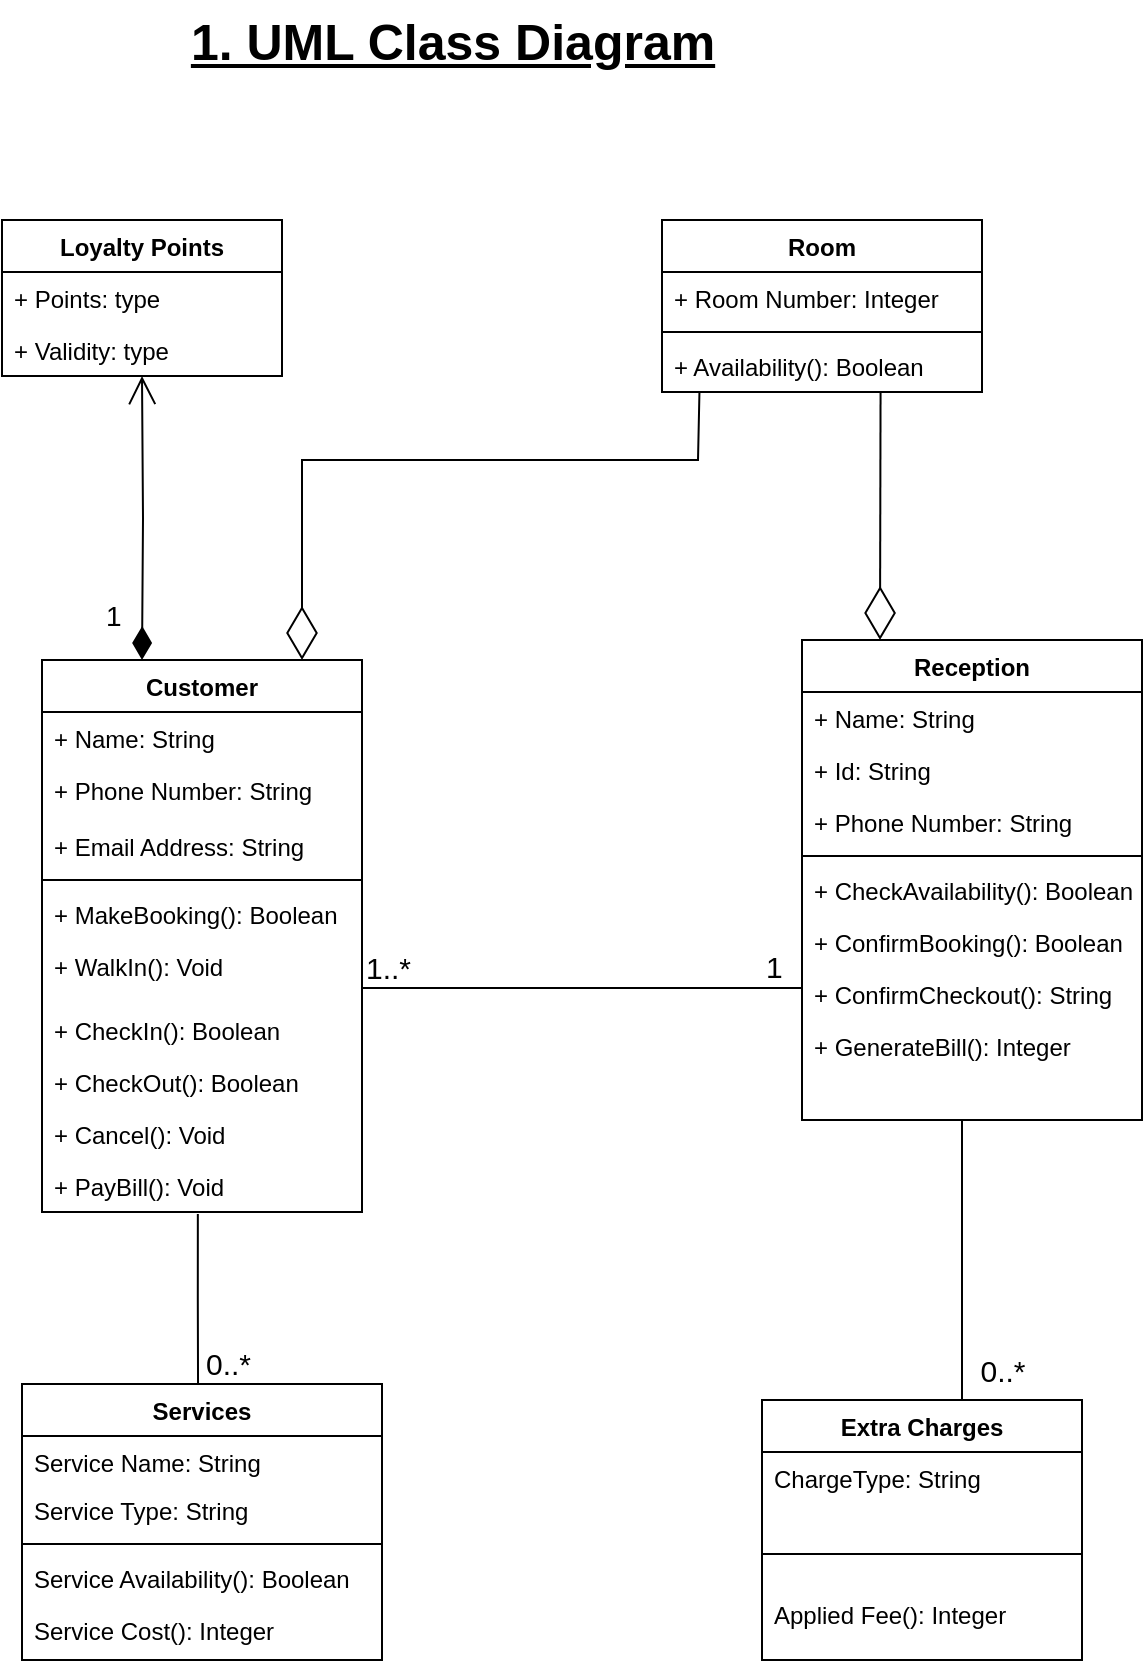 <mxfile version="20.5.1" type="github" pages="3">
  <diagram id="C5RBs43oDa-KdzZeNtuy" name="Page-1">
    <mxGraphModel dx="1303" dy="618" grid="0" gridSize="10" guides="1" tooltips="1" connect="1" arrows="1" fold="1" page="1" pageScale="1" pageWidth="827" pageHeight="1169" background="none" math="0" shadow="0">
      <root>
        <mxCell id="WIyWlLk6GJQsqaUBKTNV-0" />
        <mxCell id="WIyWlLk6GJQsqaUBKTNV-1" parent="WIyWlLk6GJQsqaUBKTNV-0" />
        <mxCell id="zkfFHV4jXpPFQw0GAbJ--0" value="Customer" style="swimlane;fontStyle=1;align=center;verticalAlign=top;childLayout=stackLayout;horizontal=1;startSize=26;horizontalStack=0;resizeParent=1;resizeLast=0;collapsible=1;marginBottom=0;rounded=0;shadow=0;strokeWidth=1;" parent="WIyWlLk6GJQsqaUBKTNV-1" vertex="1">
          <mxGeometry x="180" y="380" width="160" height="276" as="geometry">
            <mxRectangle x="230" y="140" width="160" height="26" as="alternateBounds" />
          </mxGeometry>
        </mxCell>
        <mxCell id="zkfFHV4jXpPFQw0GAbJ--1" value="+ Name: String" style="text;align=left;verticalAlign=top;spacingLeft=4;spacingRight=4;overflow=hidden;rotatable=0;points=[[0,0.5],[1,0.5]];portConstraint=eastwest;" parent="zkfFHV4jXpPFQw0GAbJ--0" vertex="1">
          <mxGeometry y="26" width="160" height="26" as="geometry" />
        </mxCell>
        <mxCell id="zkfFHV4jXpPFQw0GAbJ--2" value="+ Phone Number: String" style="text;align=left;verticalAlign=top;spacingLeft=4;spacingRight=4;overflow=hidden;rotatable=0;points=[[0,0.5],[1,0.5]];portConstraint=eastwest;rounded=0;shadow=0;html=0;" parent="zkfFHV4jXpPFQw0GAbJ--0" vertex="1">
          <mxGeometry y="52" width="160" height="28" as="geometry" />
        </mxCell>
        <mxCell id="zkfFHV4jXpPFQw0GAbJ--3" value="+ Email Address: String" style="text;align=left;verticalAlign=top;spacingLeft=4;spacingRight=4;overflow=hidden;rotatable=0;points=[[0,0.5],[1,0.5]];portConstraint=eastwest;rounded=0;shadow=0;html=0;" parent="zkfFHV4jXpPFQw0GAbJ--0" vertex="1">
          <mxGeometry y="80" width="160" height="26" as="geometry" />
        </mxCell>
        <mxCell id="zkfFHV4jXpPFQw0GAbJ--4" value="" style="line;html=1;strokeWidth=1;align=left;verticalAlign=middle;spacingTop=-1;spacingLeft=3;spacingRight=3;rotatable=0;labelPosition=right;points=[];portConstraint=eastwest;" parent="zkfFHV4jXpPFQw0GAbJ--0" vertex="1">
          <mxGeometry y="106" width="160" height="8" as="geometry" />
        </mxCell>
        <mxCell id="zkfFHV4jXpPFQw0GAbJ--5" value="+ MakeBooking(): Boolean" style="text;align=left;verticalAlign=top;spacingLeft=4;spacingRight=4;overflow=hidden;rotatable=0;points=[[0,0.5],[1,0.5]];portConstraint=eastwest;" parent="zkfFHV4jXpPFQw0GAbJ--0" vertex="1">
          <mxGeometry y="114" width="160" height="26" as="geometry" />
        </mxCell>
        <mxCell id="o0_m31o2pKxFOvR9otT_-13" value="+ WalkIn(): Void" style="text;align=left;verticalAlign=top;spacingLeft=4;spacingRight=4;overflow=hidden;rotatable=0;points=[[0,0.5],[1,0.5]];portConstraint=eastwest;" vertex="1" parent="zkfFHV4jXpPFQw0GAbJ--0">
          <mxGeometry y="140" width="160" height="32" as="geometry" />
        </mxCell>
        <mxCell id="o0_m31o2pKxFOvR9otT_-19" value="+ CheckIn(): Boolean" style="text;align=left;verticalAlign=top;spacingLeft=4;spacingRight=4;overflow=hidden;rotatable=0;points=[[0,0.5],[1,0.5]];portConstraint=eastwest;" vertex="1" parent="zkfFHV4jXpPFQw0GAbJ--0">
          <mxGeometry y="172" width="160" height="26" as="geometry" />
        </mxCell>
        <mxCell id="o0_m31o2pKxFOvR9otT_-20" value="+ CheckOut(): Boolean" style="text;align=left;verticalAlign=top;spacingLeft=4;spacingRight=4;overflow=hidden;rotatable=0;points=[[0,0.5],[1,0.5]];portConstraint=eastwest;" vertex="1" parent="zkfFHV4jXpPFQw0GAbJ--0">
          <mxGeometry y="198" width="160" height="26" as="geometry" />
        </mxCell>
        <mxCell id="o0_m31o2pKxFOvR9otT_-21" value="+ Cancel(): Void" style="text;align=left;verticalAlign=top;spacingLeft=4;spacingRight=4;overflow=hidden;rotatable=0;points=[[0,0.5],[1,0.5]];portConstraint=eastwest;" vertex="1" parent="zkfFHV4jXpPFQw0GAbJ--0">
          <mxGeometry y="224" width="160" height="26" as="geometry" />
        </mxCell>
        <mxCell id="o0_m31o2pKxFOvR9otT_-22" value="+ PayBill(): Void" style="text;align=left;verticalAlign=top;spacingLeft=4;spacingRight=4;overflow=hidden;rotatable=0;points=[[0,0.5],[1,0.5]];portConstraint=eastwest;" vertex="1" parent="zkfFHV4jXpPFQw0GAbJ--0">
          <mxGeometry y="250" width="160" height="26" as="geometry" />
        </mxCell>
        <mxCell id="zkfFHV4jXpPFQw0GAbJ--6" value="Services" style="swimlane;fontStyle=1;align=center;verticalAlign=top;childLayout=stackLayout;horizontal=1;startSize=26;horizontalStack=0;resizeParent=1;resizeLast=0;collapsible=1;marginBottom=0;rounded=0;shadow=0;strokeWidth=1;" parent="WIyWlLk6GJQsqaUBKTNV-1" vertex="1">
          <mxGeometry x="170" y="742" width="180" height="138" as="geometry">
            <mxRectangle x="130" y="380" width="160" height="26" as="alternateBounds" />
          </mxGeometry>
        </mxCell>
        <mxCell id="zkfFHV4jXpPFQw0GAbJ--7" value="Service Name: String" style="text;align=left;verticalAlign=top;spacingLeft=4;spacingRight=4;overflow=hidden;rotatable=0;points=[[0,0.5],[1,0.5]];portConstraint=eastwest;" parent="zkfFHV4jXpPFQw0GAbJ--6" vertex="1">
          <mxGeometry y="26" width="180" height="24" as="geometry" />
        </mxCell>
        <mxCell id="zkfFHV4jXpPFQw0GAbJ--8" value="Service Type: String" style="text;align=left;verticalAlign=top;spacingLeft=4;spacingRight=4;overflow=hidden;rotatable=0;points=[[0,0.5],[1,0.5]];portConstraint=eastwest;rounded=0;shadow=0;html=0;" parent="zkfFHV4jXpPFQw0GAbJ--6" vertex="1">
          <mxGeometry y="50" width="180" height="26" as="geometry" />
        </mxCell>
        <mxCell id="zkfFHV4jXpPFQw0GAbJ--9" value="" style="line;html=1;strokeWidth=1;align=left;verticalAlign=middle;spacingTop=-1;spacingLeft=3;spacingRight=3;rotatable=0;labelPosition=right;points=[];portConstraint=eastwest;" parent="zkfFHV4jXpPFQw0GAbJ--6" vertex="1">
          <mxGeometry y="76" width="180" height="8" as="geometry" />
        </mxCell>
        <mxCell id="zkfFHV4jXpPFQw0GAbJ--10" value="Service Availability(): Boolean" style="text;align=left;verticalAlign=top;spacingLeft=4;spacingRight=4;overflow=hidden;rotatable=0;points=[[0,0.5],[1,0.5]];portConstraint=eastwest;fontStyle=0" parent="zkfFHV4jXpPFQw0GAbJ--6" vertex="1">
          <mxGeometry y="84" width="180" height="26" as="geometry" />
        </mxCell>
        <mxCell id="zkfFHV4jXpPFQw0GAbJ--11" value="Service Cost(): Integer" style="text;align=left;verticalAlign=top;spacingLeft=4;spacingRight=4;overflow=hidden;rotatable=0;points=[[0,0.5],[1,0.5]];portConstraint=eastwest;" parent="zkfFHV4jXpPFQw0GAbJ--6" vertex="1">
          <mxGeometry y="110" width="180" height="26" as="geometry" />
        </mxCell>
        <mxCell id="zkfFHV4jXpPFQw0GAbJ--13" value="Extra Charges" style="swimlane;fontStyle=1;align=center;verticalAlign=top;childLayout=stackLayout;horizontal=1;startSize=26;horizontalStack=0;resizeParent=1;resizeLast=0;collapsible=1;marginBottom=0;rounded=0;shadow=0;strokeWidth=1;" parent="WIyWlLk6GJQsqaUBKTNV-1" vertex="1">
          <mxGeometry x="540" y="750" width="160" height="130" as="geometry">
            <mxRectangle x="340" y="380" width="170" height="26" as="alternateBounds" />
          </mxGeometry>
        </mxCell>
        <mxCell id="zkfFHV4jXpPFQw0GAbJ--14" value="ChargeType: String" style="text;align=left;verticalAlign=top;spacingLeft=4;spacingRight=4;overflow=hidden;rotatable=0;points=[[0,0.5],[1,0.5]];portConstraint=eastwest;" parent="zkfFHV4jXpPFQw0GAbJ--13" vertex="1">
          <mxGeometry y="26" width="160" height="34" as="geometry" />
        </mxCell>
        <mxCell id="zkfFHV4jXpPFQw0GAbJ--15" value="" style="line;html=1;strokeWidth=1;align=left;verticalAlign=middle;spacingTop=-1;spacingLeft=3;spacingRight=3;rotatable=0;labelPosition=right;points=[];portConstraint=eastwest;" parent="zkfFHV4jXpPFQw0GAbJ--13" vertex="1">
          <mxGeometry y="60" width="160" height="34" as="geometry" />
        </mxCell>
        <mxCell id="o0_m31o2pKxFOvR9otT_-31" value="Applied Fee(): Integer" style="text;align=left;verticalAlign=top;spacingLeft=4;spacingRight=4;overflow=hidden;rotatable=0;points=[[0,0.5],[1,0.5]];portConstraint=eastwest;" vertex="1" parent="zkfFHV4jXpPFQw0GAbJ--13">
          <mxGeometry y="94" width="160" height="26" as="geometry" />
        </mxCell>
        <mxCell id="zkfFHV4jXpPFQw0GAbJ--17" value="Reception" style="swimlane;fontStyle=1;align=center;verticalAlign=top;childLayout=stackLayout;horizontal=1;startSize=26;horizontalStack=0;resizeParent=1;resizeLast=0;collapsible=1;marginBottom=0;rounded=0;shadow=0;strokeWidth=1;" parent="WIyWlLk6GJQsqaUBKTNV-1" vertex="1">
          <mxGeometry x="560" y="370" width="170" height="240" as="geometry">
            <mxRectangle x="550" y="140" width="160" height="26" as="alternateBounds" />
          </mxGeometry>
        </mxCell>
        <mxCell id="zkfFHV4jXpPFQw0GAbJ--18" value="+ Name: String" style="text;align=left;verticalAlign=top;spacingLeft=4;spacingRight=4;overflow=hidden;rotatable=0;points=[[0,0.5],[1,0.5]];portConstraint=eastwest;" parent="zkfFHV4jXpPFQw0GAbJ--17" vertex="1">
          <mxGeometry y="26" width="170" height="26" as="geometry" />
        </mxCell>
        <mxCell id="zkfFHV4jXpPFQw0GAbJ--19" value="+ Id: String" style="text;align=left;verticalAlign=top;spacingLeft=4;spacingRight=4;overflow=hidden;rotatable=0;points=[[0,0.5],[1,0.5]];portConstraint=eastwest;rounded=0;shadow=0;html=0;" parent="zkfFHV4jXpPFQw0GAbJ--17" vertex="1">
          <mxGeometry y="52" width="170" height="26" as="geometry" />
        </mxCell>
        <mxCell id="zkfFHV4jXpPFQw0GAbJ--20" value="+ Phone Number: String" style="text;align=left;verticalAlign=top;spacingLeft=4;spacingRight=4;overflow=hidden;rotatable=0;points=[[0,0.5],[1,0.5]];portConstraint=eastwest;rounded=0;shadow=0;html=0;" parent="zkfFHV4jXpPFQw0GAbJ--17" vertex="1">
          <mxGeometry y="78" width="170" height="26" as="geometry" />
        </mxCell>
        <mxCell id="zkfFHV4jXpPFQw0GAbJ--23" value="" style="line;html=1;strokeWidth=1;align=left;verticalAlign=middle;spacingTop=-1;spacingLeft=3;spacingRight=3;rotatable=0;labelPosition=right;points=[];portConstraint=eastwest;" parent="zkfFHV4jXpPFQw0GAbJ--17" vertex="1">
          <mxGeometry y="104" width="170" height="8" as="geometry" />
        </mxCell>
        <mxCell id="zkfFHV4jXpPFQw0GAbJ--24" value="+ CheckAvailability(): Boolean" style="text;align=left;verticalAlign=top;spacingLeft=4;spacingRight=4;overflow=hidden;rotatable=0;points=[[0,0.5],[1,0.5]];portConstraint=eastwest;" parent="zkfFHV4jXpPFQw0GAbJ--17" vertex="1">
          <mxGeometry y="112" width="170" height="26" as="geometry" />
        </mxCell>
        <mxCell id="zkfFHV4jXpPFQw0GAbJ--25" value="+ ConfirmBooking(): Boolean&#xa;" style="text;align=left;verticalAlign=top;spacingLeft=4;spacingRight=4;overflow=hidden;rotatable=0;points=[[0,0.5],[1,0.5]];portConstraint=eastwest;" parent="zkfFHV4jXpPFQw0GAbJ--17" vertex="1">
          <mxGeometry y="138" width="170" height="26" as="geometry" />
        </mxCell>
        <mxCell id="o0_m31o2pKxFOvR9otT_-23" value="+ ConfirmCheckout(): String&#xa;" style="text;align=left;verticalAlign=top;spacingLeft=4;spacingRight=4;overflow=hidden;rotatable=0;points=[[0,0.5],[1,0.5]];portConstraint=eastwest;" vertex="1" parent="zkfFHV4jXpPFQw0GAbJ--17">
          <mxGeometry y="164" width="170" height="26" as="geometry" />
        </mxCell>
        <mxCell id="o0_m31o2pKxFOvR9otT_-24" value="+ GenerateBill(): Integer&#xa;" style="text;align=left;verticalAlign=top;spacingLeft=4;spacingRight=4;overflow=hidden;rotatable=0;points=[[0,0.5],[1,0.5]];portConstraint=eastwest;" vertex="1" parent="zkfFHV4jXpPFQw0GAbJ--17">
          <mxGeometry y="190" width="170" height="26" as="geometry" />
        </mxCell>
        <mxCell id="o0_m31o2pKxFOvR9otT_-14" value="Room" style="swimlane;fontStyle=1;align=center;verticalAlign=top;childLayout=stackLayout;horizontal=1;startSize=26;horizontalStack=0;resizeParent=1;resizeParentMax=0;resizeLast=0;collapsible=1;marginBottom=0;" vertex="1" parent="WIyWlLk6GJQsqaUBKTNV-1">
          <mxGeometry x="490" y="160" width="160" height="86" as="geometry" />
        </mxCell>
        <mxCell id="o0_m31o2pKxFOvR9otT_-15" value="+ Room Number: Integer" style="text;strokeColor=none;fillColor=none;align=left;verticalAlign=top;spacingLeft=4;spacingRight=4;overflow=hidden;rotatable=0;points=[[0,0.5],[1,0.5]];portConstraint=eastwest;" vertex="1" parent="o0_m31o2pKxFOvR9otT_-14">
          <mxGeometry y="26" width="160" height="26" as="geometry" />
        </mxCell>
        <mxCell id="o0_m31o2pKxFOvR9otT_-16" value="" style="line;strokeWidth=1;fillColor=none;align=left;verticalAlign=middle;spacingTop=-1;spacingLeft=3;spacingRight=3;rotatable=0;labelPosition=right;points=[];portConstraint=eastwest;strokeColor=inherit;" vertex="1" parent="o0_m31o2pKxFOvR9otT_-14">
          <mxGeometry y="52" width="160" height="8" as="geometry" />
        </mxCell>
        <mxCell id="o0_m31o2pKxFOvR9otT_-17" value="+ Availability(): Boolean" style="text;strokeColor=none;fillColor=none;align=left;verticalAlign=top;spacingLeft=4;spacingRight=4;overflow=hidden;rotatable=0;points=[[0,0.5],[1,0.5]];portConstraint=eastwest;" vertex="1" parent="o0_m31o2pKxFOvR9otT_-14">
          <mxGeometry y="60" width="160" height="26" as="geometry" />
        </mxCell>
        <mxCell id="o0_m31o2pKxFOvR9otT_-39" value="Loyalty Points" style="swimlane;fontStyle=1;childLayout=stackLayout;horizontal=1;startSize=26;fillColor=none;horizontalStack=0;resizeParent=1;resizeParentMax=0;resizeLast=0;collapsible=1;marginBottom=0;" vertex="1" parent="WIyWlLk6GJQsqaUBKTNV-1">
          <mxGeometry x="160" y="160" width="140" height="78" as="geometry" />
        </mxCell>
        <mxCell id="o0_m31o2pKxFOvR9otT_-40" value="+ Points: type" style="text;strokeColor=none;fillColor=none;align=left;verticalAlign=top;spacingLeft=4;spacingRight=4;overflow=hidden;rotatable=0;points=[[0,0.5],[1,0.5]];portConstraint=eastwest;" vertex="1" parent="o0_m31o2pKxFOvR9otT_-39">
          <mxGeometry y="26" width="140" height="26" as="geometry" />
        </mxCell>
        <mxCell id="o0_m31o2pKxFOvR9otT_-41" value="+ Validity: type" style="text;strokeColor=none;fillColor=none;align=left;verticalAlign=top;spacingLeft=4;spacingRight=4;overflow=hidden;rotatable=0;points=[[0,0.5],[1,0.5]];portConstraint=eastwest;" vertex="1" parent="o0_m31o2pKxFOvR9otT_-39">
          <mxGeometry y="52" width="140" height="26" as="geometry" />
        </mxCell>
        <mxCell id="o0_m31o2pKxFOvR9otT_-44" value="0..*" style="resizable=0;align=left;verticalAlign=bottom;labelBackgroundColor=none;fontSize=15;" connectable="0" vertex="1" parent="WIyWlLk6GJQsqaUBKTNV-1">
          <mxGeometry x="260" y="742" as="geometry" />
        </mxCell>
        <mxCell id="o0_m31o2pKxFOvR9otT_-46" value="1" style="endArrow=open;html=1;endSize=12;startArrow=diamondThin;startSize=14;startFill=1;edgeStyle=orthogonalEdgeStyle;align=left;verticalAlign=bottom;rounded=0;fontSize=14;entryX=0.5;entryY=1;entryDx=0;entryDy=0;" edge="1" parent="WIyWlLk6GJQsqaUBKTNV-1" target="o0_m31o2pKxFOvR9otT_-39">
          <mxGeometry x="-0.849" y="20" relative="1" as="geometry">
            <mxPoint x="230" y="380" as="sourcePoint" />
            <mxPoint x="200" y="290" as="targetPoint" />
            <mxPoint as="offset" />
          </mxGeometry>
        </mxCell>
        <mxCell id="o0_m31o2pKxFOvR9otT_-47" value="" style="line;strokeWidth=1;fillColor=none;align=left;verticalAlign=middle;spacingTop=-1;spacingLeft=3;spacingRight=3;rotatable=0;labelPosition=right;points=[];portConstraint=eastwest;strokeColor=inherit;fontSize=14;" vertex="1" parent="WIyWlLk6GJQsqaUBKTNV-1">
          <mxGeometry x="340" y="540" width="220" height="8" as="geometry" />
        </mxCell>
        <mxCell id="o0_m31o2pKxFOvR9otT_-48" value="" style="endArrow=diamondThin;endFill=0;endSize=24;html=1;rounded=0;fontSize=14;exitX=0.117;exitY=1.01;exitDx=0;exitDy=0;exitPerimeter=0;" edge="1" parent="WIyWlLk6GJQsqaUBKTNV-1" source="o0_m31o2pKxFOvR9otT_-17">
          <mxGeometry width="160" relative="1" as="geometry">
            <mxPoint x="510" y="250" as="sourcePoint" />
            <mxPoint x="310" y="380" as="targetPoint" />
            <Array as="points">
              <mxPoint x="508" y="280" />
              <mxPoint x="310" y="280" />
            </Array>
          </mxGeometry>
        </mxCell>
        <mxCell id="o0_m31o2pKxFOvR9otT_-50" value="" style="endArrow=diamondThin;endFill=0;endSize=24;html=1;rounded=0;fontSize=14;exitX=0.683;exitY=1;exitDx=0;exitDy=0;exitPerimeter=0;" edge="1" parent="WIyWlLk6GJQsqaUBKTNV-1" source="o0_m31o2pKxFOvR9otT_-17">
          <mxGeometry width="160" relative="1" as="geometry">
            <mxPoint x="600" y="250" as="sourcePoint" />
            <mxPoint x="599" y="370" as="targetPoint" />
          </mxGeometry>
        </mxCell>
        <mxCell id="o0_m31o2pKxFOvR9otT_-51" value="1..*" style="resizable=0;align=left;verticalAlign=bottom;labelBackgroundColor=none;fontSize=15;" connectable="0" vertex="1" parent="WIyWlLk6GJQsqaUBKTNV-1">
          <mxGeometry x="340" y="544" as="geometry" />
        </mxCell>
        <mxCell id="o0_m31o2pKxFOvR9otT_-52" value="&lt;span style=&quot;font-size: 15px;&quot;&gt;1&lt;/span&gt;" style="text;whiteSpace=wrap;html=1;fontSize=14;" vertex="1" parent="WIyWlLk6GJQsqaUBKTNV-1">
          <mxGeometry x="540" y="518" width="30" height="30" as="geometry" />
        </mxCell>
        <mxCell id="o0_m31o2pKxFOvR9otT_-58" value="" style="endArrow=none;html=1;edgeStyle=orthogonalEdgeStyle;rounded=0;fontSize=14;exitX=0.487;exitY=1.038;exitDx=0;exitDy=0;exitPerimeter=0;entryX=0.489;entryY=0.002;entryDx=0;entryDy=0;entryPerimeter=0;" edge="1" parent="WIyWlLk6GJQsqaUBKTNV-1" source="o0_m31o2pKxFOvR9otT_-22" target="zkfFHV4jXpPFQw0GAbJ--6">
          <mxGeometry relative="1" as="geometry">
            <mxPoint x="320" y="700" as="sourcePoint" />
            <mxPoint x="258" y="740" as="targetPoint" />
          </mxGeometry>
        </mxCell>
        <mxCell id="o0_m31o2pKxFOvR9otT_-62" value="" style="endArrow=none;html=1;edgeStyle=orthogonalEdgeStyle;rounded=0;fontSize=14;entryX=0.75;entryY=0;entryDx=0;entryDy=0;" edge="1" parent="WIyWlLk6GJQsqaUBKTNV-1" target="zkfFHV4jXpPFQw0GAbJ--13">
          <mxGeometry relative="1" as="geometry">
            <mxPoint x="640" y="610" as="sourcePoint" />
            <mxPoint x="640.09" y="715.286" as="targetPoint" />
            <Array as="points">
              <mxPoint x="640" y="660" />
              <mxPoint x="640" y="660" />
            </Array>
          </mxGeometry>
        </mxCell>
        <mxCell id="o0_m31o2pKxFOvR9otT_-63" value="&lt;span style=&quot;font-size: 15px; text-align: left;&quot;&gt;0..*&lt;/span&gt;" style="text;html=1;align=center;verticalAlign=middle;resizable=0;points=[];autosize=1;strokeColor=none;fillColor=none;fontSize=14;" vertex="1" parent="WIyWlLk6GJQsqaUBKTNV-1">
          <mxGeometry x="635" y="720" width="50" height="30" as="geometry" />
        </mxCell>
        <mxCell id="o0_m31o2pKxFOvR9otT_-64" value="&lt;font style=&quot;font-size: 25px;&quot;&gt;&lt;u&gt;&lt;b&gt;1. UML Class Diagram&lt;/b&gt;&lt;/u&gt;&lt;/font&gt;" style="text;html=1;align=center;verticalAlign=middle;resizable=0;points=[];autosize=1;strokeColor=none;fillColor=none;fontSize=25;" vertex="1" parent="WIyWlLk6GJQsqaUBKTNV-1">
          <mxGeometry x="240" y="50" width="290" height="40" as="geometry" />
        </mxCell>
      </root>
    </mxGraphModel>
  </diagram>
  <diagram id="CTN5G9Um8gQetdKNWZIb" name="Page-2">
    <mxGraphModel dx="1955" dy="928" grid="1" gridSize="10" guides="1" tooltips="1" connect="1" arrows="1" fold="1" page="1" pageScale="1" pageWidth="850" pageHeight="1100" math="0" shadow="0">
      <root>
        <mxCell id="0" />
        <mxCell id="1" parent="0" />
      </root>
    </mxGraphModel>
  </diagram>
  <diagram id="nwS9eAZL1_uOzyt6xgtL" name="Page-3">
    <mxGraphModel dx="1117" dy="530" grid="0" gridSize="10" guides="1" tooltips="1" connect="1" arrows="1" fold="1" page="1" pageScale="1" pageWidth="850" pageHeight="1100" background="none" math="0" shadow="0">
      <root>
        <mxCell id="0" />
        <mxCell id="1" parent="0" />
        <mxCell id="uD_loPHVbUfOQgr3bNwv-1" value="" style="edgeStyle=orthogonalEdgeStyle;rounded=0;orthogonalLoop=1;jettySize=auto;html=1;" edge="1" parent="1" source="uD_loPHVbUfOQgr3bNwv-2" target="uD_loPHVbUfOQgr3bNwv-9">
          <mxGeometry relative="1" as="geometry" />
        </mxCell>
        <mxCell id="uD_loPHVbUfOQgr3bNwv-2" value="Make Booking" style="rounded=0;whiteSpace=wrap;html=1;" vertex="1" parent="1">
          <mxGeometry x="355" y="120" width="120" height="30" as="geometry" />
        </mxCell>
        <mxCell id="uD_loPHVbUfOQgr3bNwv-3" value="" style="edgeStyle=orthogonalEdgeStyle;rounded=0;orthogonalLoop=1;jettySize=auto;html=1;entryX=0.5;entryY=0;entryDx=0;entryDy=0;" edge="1" parent="1" source="uD_loPHVbUfOQgr3bNwv-4" target="uD_loPHVbUfOQgr3bNwv-2">
          <mxGeometry relative="1" as="geometry">
            <mxPoint x="410" y="120" as="targetPoint" />
          </mxGeometry>
        </mxCell>
        <mxCell id="uD_loPHVbUfOQgr3bNwv-4" value="" style="strokeWidth=2;html=1;shape=mxgraph.flowchart.start_2;whiteSpace=wrap;" vertex="1" parent="1">
          <mxGeometry x="400" y="50" width="30" height="30" as="geometry" />
        </mxCell>
        <mxCell id="uD_loPHVbUfOQgr3bNwv-5" value="" style="edgeStyle=orthogonalEdgeStyle;rounded=0;orthogonalLoop=1;jettySize=auto;html=1;entryX=0.5;entryY=0;entryDx=0;entryDy=0;" edge="1" parent="1" source="uD_loPHVbUfOQgr3bNwv-6" target="uD_loPHVbUfOQgr3bNwv-16">
          <mxGeometry relative="1" as="geometry" />
        </mxCell>
        <mxCell id="uD_loPHVbUfOQgr3bNwv-6" value="Booking Scheduled/Confirmed" style="rounded=0;whiteSpace=wrap;html=1;" vertex="1" parent="1">
          <mxGeometry x="355" y="330" width="120" height="30" as="geometry" />
        </mxCell>
        <mxCell id="uD_loPHVbUfOQgr3bNwv-7" value="" style="edgeStyle=orthogonalEdgeStyle;rounded=0;orthogonalLoop=1;jettySize=auto;html=1;" edge="1" parent="1" source="uD_loPHVbUfOQgr3bNwv-9" target="uD_loPHVbUfOQgr3bNwv-10">
          <mxGeometry relative="1" as="geometry" />
        </mxCell>
        <mxCell id="uD_loPHVbUfOQgr3bNwv-8" value="" style="edgeStyle=orthogonalEdgeStyle;rounded=0;orthogonalLoop=1;jettySize=auto;html=1;" edge="1" parent="1" source="uD_loPHVbUfOQgr3bNwv-9" target="uD_loPHVbUfOQgr3bNwv-12">
          <mxGeometry relative="1" as="geometry" />
        </mxCell>
        <mxCell id="uD_loPHVbUfOQgr3bNwv-9" value="" style="html=1;whiteSpace=wrap;aspect=fixed;shape=isoRectangle;" vertex="1" parent="1">
          <mxGeometry x="380" y="190" width="70" height="42" as="geometry" />
        </mxCell>
        <mxCell id="uD_loPHVbUfOQgr3bNwv-10" value="No Room Available" style="whiteSpace=wrap;html=1;" vertex="1" parent="1">
          <mxGeometry x="210" y="195.5" width="115" height="31" as="geometry" />
        </mxCell>
        <mxCell id="uD_loPHVbUfOQgr3bNwv-11" value="" style="edgeStyle=orthogonalEdgeStyle;rounded=0;orthogonalLoop=1;jettySize=auto;html=1;" edge="1" parent="1" source="uD_loPHVbUfOQgr3bNwv-12">
          <mxGeometry relative="1" as="geometry">
            <mxPoint x="415" y="330" as="targetPoint" />
            <Array as="points">
              <mxPoint x="415" y="330" />
              <mxPoint x="415" y="330" />
            </Array>
          </mxGeometry>
        </mxCell>
        <mxCell id="uD_loPHVbUfOQgr3bNwv-12" value="Select Room" style="rounded=1;whiteSpace=wrap;html=1;" vertex="1" parent="1">
          <mxGeometry x="355" y="260" width="120" height="30" as="geometry" />
        </mxCell>
        <mxCell id="uD_loPHVbUfOQgr3bNwv-13" value="" style="edgeStyle=orthogonalEdgeStyle;rounded=0;orthogonalLoop=1;jettySize=auto;html=1;" edge="1" parent="1" source="uD_loPHVbUfOQgr3bNwv-16" target="uD_loPHVbUfOQgr3bNwv-17">
          <mxGeometry relative="1" as="geometry" />
        </mxCell>
        <mxCell id="uD_loPHVbUfOQgr3bNwv-14" value="" style="edgeStyle=orthogonalEdgeStyle;rounded=0;orthogonalLoop=1;jettySize=auto;html=1;" edge="1" parent="1" source="uD_loPHVbUfOQgr3bNwv-16" target="uD_loPHVbUfOQgr3bNwv-18">
          <mxGeometry relative="1" as="geometry" />
        </mxCell>
        <mxCell id="uD_loPHVbUfOQgr3bNwv-15" value="" style="edgeStyle=orthogonalEdgeStyle;rounded=0;orthogonalLoop=1;jettySize=auto;html=1;" edge="1" parent="1" source="uD_loPHVbUfOQgr3bNwv-16" target="uD_loPHVbUfOQgr3bNwv-20">
          <mxGeometry relative="1" as="geometry" />
        </mxCell>
        <mxCell id="uD_loPHVbUfOQgr3bNwv-16" value="" style="rhombus;whiteSpace=wrap;html=1;rounded=0;" vertex="1" parent="1">
          <mxGeometry x="377.5" y="390" width="75" height="40" as="geometry" />
        </mxCell>
        <mxCell id="uD_loPHVbUfOQgr3bNwv-17" value="Missed&amp;nbsp;" style="rounded=1;whiteSpace=wrap;html=1;" vertex="1" parent="1">
          <mxGeometry x="200" y="395" width="125" height="30" as="geometry" />
        </mxCell>
        <mxCell id="uD_loPHVbUfOQgr3bNwv-18" value="Cancelled" style="rounded=1;whiteSpace=wrap;html=1;" vertex="1" parent="1">
          <mxGeometry x="500" y="395" width="125" height="30" as="geometry" />
        </mxCell>
        <mxCell id="uD_loPHVbUfOQgr3bNwv-19" value="" style="edgeStyle=orthogonalEdgeStyle;rounded=0;orthogonalLoop=1;jettySize=auto;html=1;" edge="1" parent="1" source="uD_loPHVbUfOQgr3bNwv-20" target="uD_loPHVbUfOQgr3bNwv-23">
          <mxGeometry relative="1" as="geometry" />
        </mxCell>
        <mxCell id="uD_loPHVbUfOQgr3bNwv-20" value="Check In" style="rounded=1;whiteSpace=wrap;html=1;" vertex="1" parent="1">
          <mxGeometry x="352.5" y="460" width="125" height="30" as="geometry" />
        </mxCell>
        <mxCell id="uD_loPHVbUfOQgr3bNwv-21" value="" style="edgeStyle=orthogonalEdgeStyle;rounded=0;orthogonalLoop=1;jettySize=auto;html=1;" edge="1" parent="1" source="uD_loPHVbUfOQgr3bNwv-23" target="uD_loPHVbUfOQgr3bNwv-31">
          <mxGeometry relative="1" as="geometry" />
        </mxCell>
        <mxCell id="uD_loPHVbUfOQgr3bNwv-22" value="" style="edgeStyle=orthogonalEdgeStyle;rounded=0;orthogonalLoop=1;jettySize=auto;html=1;" edge="1" parent="1" source="uD_loPHVbUfOQgr3bNwv-23" target="uD_loPHVbUfOQgr3bNwv-30">
          <mxGeometry relative="1" as="geometry" />
        </mxCell>
        <mxCell id="uD_loPHVbUfOQgr3bNwv-23" value="Service" style="rhombus;whiteSpace=wrap;html=1;rounded=0;" vertex="1" parent="1">
          <mxGeometry x="377.5" y="530" width="75" height="40" as="geometry" />
        </mxCell>
        <mxCell id="uD_loPHVbUfOQgr3bNwv-24" value="" style="edgeStyle=orthogonalEdgeStyle;rounded=0;orthogonalLoop=1;jettySize=auto;html=1;" edge="1" parent="1" source="uD_loPHVbUfOQgr3bNwv-25" target="uD_loPHVbUfOQgr3bNwv-36">
          <mxGeometry relative="1" as="geometry" />
        </mxCell>
        <mxCell id="uD_loPHVbUfOQgr3bNwv-25" value="Reservation Complete" style="rounded=1;whiteSpace=wrap;html=1;" vertex="1" parent="1">
          <mxGeometry x="352.5" y="930" width="125" height="30" as="geometry" />
        </mxCell>
        <mxCell id="uD_loPHVbUfOQgr3bNwv-26" value="" style="edgeStyle=orthogonalEdgeStyle;rounded=0;orthogonalLoop=1;jettySize=auto;html=1;entryX=0.5;entryY=0;entryDx=0;entryDy=0;" edge="1" parent="1" source="uD_loPHVbUfOQgr3bNwv-27" target="uD_loPHVbUfOQgr3bNwv-25">
          <mxGeometry relative="1" as="geometry" />
        </mxCell>
        <mxCell id="uD_loPHVbUfOQgr3bNwv-27" value="Payment" style="rounded=1;whiteSpace=wrap;html=1;" vertex="1" parent="1">
          <mxGeometry x="352.5" y="860" width="125" height="30" as="geometry" />
        </mxCell>
        <mxCell id="uD_loPHVbUfOQgr3bNwv-28" value="Add Charges" style="rounded=1;whiteSpace=wrap;html=1;" vertex="1" parent="1">
          <mxGeometry x="520" y="740" width="125" height="30" as="geometry" />
        </mxCell>
        <mxCell id="uD_loPHVbUfOQgr3bNwv-29" value="" style="edgeStyle=orthogonalEdgeStyle;rounded=0;orthogonalLoop=1;jettySize=auto;html=1;" edge="1" parent="1" source="uD_loPHVbUfOQgr3bNwv-30" target="uD_loPHVbUfOQgr3bNwv-35">
          <mxGeometry relative="1" as="geometry" />
        </mxCell>
        <mxCell id="uD_loPHVbUfOQgr3bNwv-30" value="Check Out" style="rounded=1;whiteSpace=wrap;html=1;" vertex="1" parent="1">
          <mxGeometry x="352.5" y="640" width="125" height="30" as="geometry" />
        </mxCell>
        <mxCell id="uD_loPHVbUfOQgr3bNwv-31" value="Extra charges" style="rounded=1;whiteSpace=wrap;html=1;" vertex="1" parent="1">
          <mxGeometry x="500" y="535" width="125" height="30" as="geometry" />
        </mxCell>
        <mxCell id="uD_loPHVbUfOQgr3bNwv-32" value="" style="endArrow=classic;html=1;rounded=0;exitX=0.5;exitY=1;exitDx=0;exitDy=0;" edge="1" parent="1" source="uD_loPHVbUfOQgr3bNwv-31">
          <mxGeometry width="50" height="50" relative="1" as="geometry">
            <mxPoint x="400" y="540" as="sourcePoint" />
            <mxPoint x="480" y="660" as="targetPoint" />
            <Array as="points">
              <mxPoint x="563" y="660" />
            </Array>
          </mxGeometry>
        </mxCell>
        <mxCell id="uD_loPHVbUfOQgr3bNwv-33" value="" style="edgeStyle=orthogonalEdgeStyle;rounded=0;orthogonalLoop=1;jettySize=auto;html=1;" edge="1" parent="1" source="uD_loPHVbUfOQgr3bNwv-35" target="uD_loPHVbUfOQgr3bNwv-28">
          <mxGeometry relative="1" as="geometry" />
        </mxCell>
        <mxCell id="uD_loPHVbUfOQgr3bNwv-34" value="" style="edgeStyle=orthogonalEdgeStyle;rounded=0;orthogonalLoop=1;jettySize=auto;html=1;" edge="1" parent="1" source="uD_loPHVbUfOQgr3bNwv-35" target="uD_loPHVbUfOQgr3bNwv-27">
          <mxGeometry relative="1" as="geometry" />
        </mxCell>
        <mxCell id="uD_loPHVbUfOQgr3bNwv-35" value="Over Stay Due/&lt;br&gt;Missing Items" style="rhombus;whiteSpace=wrap;html=1;rounded=0;" vertex="1" parent="1">
          <mxGeometry x="348.75" y="710" width="132.5" height="90" as="geometry" />
        </mxCell>
        <mxCell id="uD_loPHVbUfOQgr3bNwv-36" value="" style="ellipse;html=1;shape=endState;fillColor=#000000;strokeColor=#ff0000;" vertex="1" parent="1">
          <mxGeometry x="400" y="990" width="30" height="30" as="geometry" />
        </mxCell>
        <mxCell id="uD_loPHVbUfOQgr3bNwv-37" value="" style="endArrow=classic;html=1;rounded=0;exitX=0.5;exitY=1;exitDx=0;exitDy=0;entryX=1;entryY=0.5;entryDx=0;entryDy=0;" edge="1" parent="1" target="uD_loPHVbUfOQgr3bNwv-27">
          <mxGeometry width="50" height="50" relative="1" as="geometry">
            <mxPoint x="582.5" y="770" as="sourcePoint" />
            <mxPoint x="500" y="865" as="targetPoint" />
            <Array as="points">
              <mxPoint x="583" y="875" />
            </Array>
          </mxGeometry>
        </mxCell>
        <mxCell id="uD_loPHVbUfOQgr3bNwv-38" value="" style="edgeStyle=orthogonalEdgeStyle;rounded=0;orthogonalLoop=1;jettySize=auto;html=1;entryX=-0.002;entryY=0.589;entryDx=0;entryDy=0;entryPerimeter=0;exitX=0.476;exitY=1.007;exitDx=0;exitDy=0;exitPerimeter=0;" edge="1" parent="1" source="uD_loPHVbUfOQgr3bNwv-17" target="uD_loPHVbUfOQgr3bNwv-25">
          <mxGeometry relative="1" as="geometry">
            <mxPoint x="260" y="428" as="sourcePoint" />
            <mxPoint x="350" y="948" as="targetPoint" />
            <Array as="points">
              <mxPoint x="260" y="948" />
            </Array>
          </mxGeometry>
        </mxCell>
        <mxCell id="uD_loPHVbUfOQgr3bNwv-39" value="" style="edgeStyle=orthogonalEdgeStyle;rounded=0;orthogonalLoop=1;jettySize=auto;html=1;exitX=1;exitY=0.5;exitDx=0;exitDy=0;entryX=0.99;entryY=0.509;entryDx=0;entryDy=0;entryPerimeter=0;" edge="1" parent="1" source="uD_loPHVbUfOQgr3bNwv-18" target="uD_loPHVbUfOQgr3bNwv-25">
          <mxGeometry relative="1" as="geometry">
            <mxPoint x="710.0" y="437.54" as="sourcePoint" />
            <mxPoint x="480" y="940" as="targetPoint" />
            <Array as="points">
              <mxPoint x="660" y="410" />
              <mxPoint x="660" y="945" />
            </Array>
          </mxGeometry>
        </mxCell>
        <mxCell id="uD_loPHVbUfOQgr3bNwv-40" value="3. UML Activity Diagram&amp;nbsp;" style="text;html=1;strokeColor=none;fillColor=none;align=center;verticalAlign=middle;whiteSpace=wrap;rounded=0;fontSize=18;" vertex="1" parent="1">
          <mxGeometry x="307.5" y="10" width="215" height="30" as="geometry" />
        </mxCell>
        <mxCell id="uD_loPHVbUfOQgr3bNwv-41" value="" style="endArrow=none;html=1;rounded=0;entryX=0;entryY=0.5;entryDx=0;entryDy=0;" edge="1" parent="1" target="uD_loPHVbUfOQgr3bNwv-10">
          <mxGeometry width="50" height="50" relative="1" as="geometry">
            <mxPoint x="260" y="570" as="sourcePoint" />
            <mxPoint x="300" y="290" as="targetPoint" />
            <Array as="points">
              <mxPoint x="200" y="570" />
              <mxPoint x="170" y="570" />
              <mxPoint x="170" y="310" />
              <mxPoint x="170" y="211" />
            </Array>
          </mxGeometry>
        </mxCell>
      </root>
    </mxGraphModel>
  </diagram>
</mxfile>
